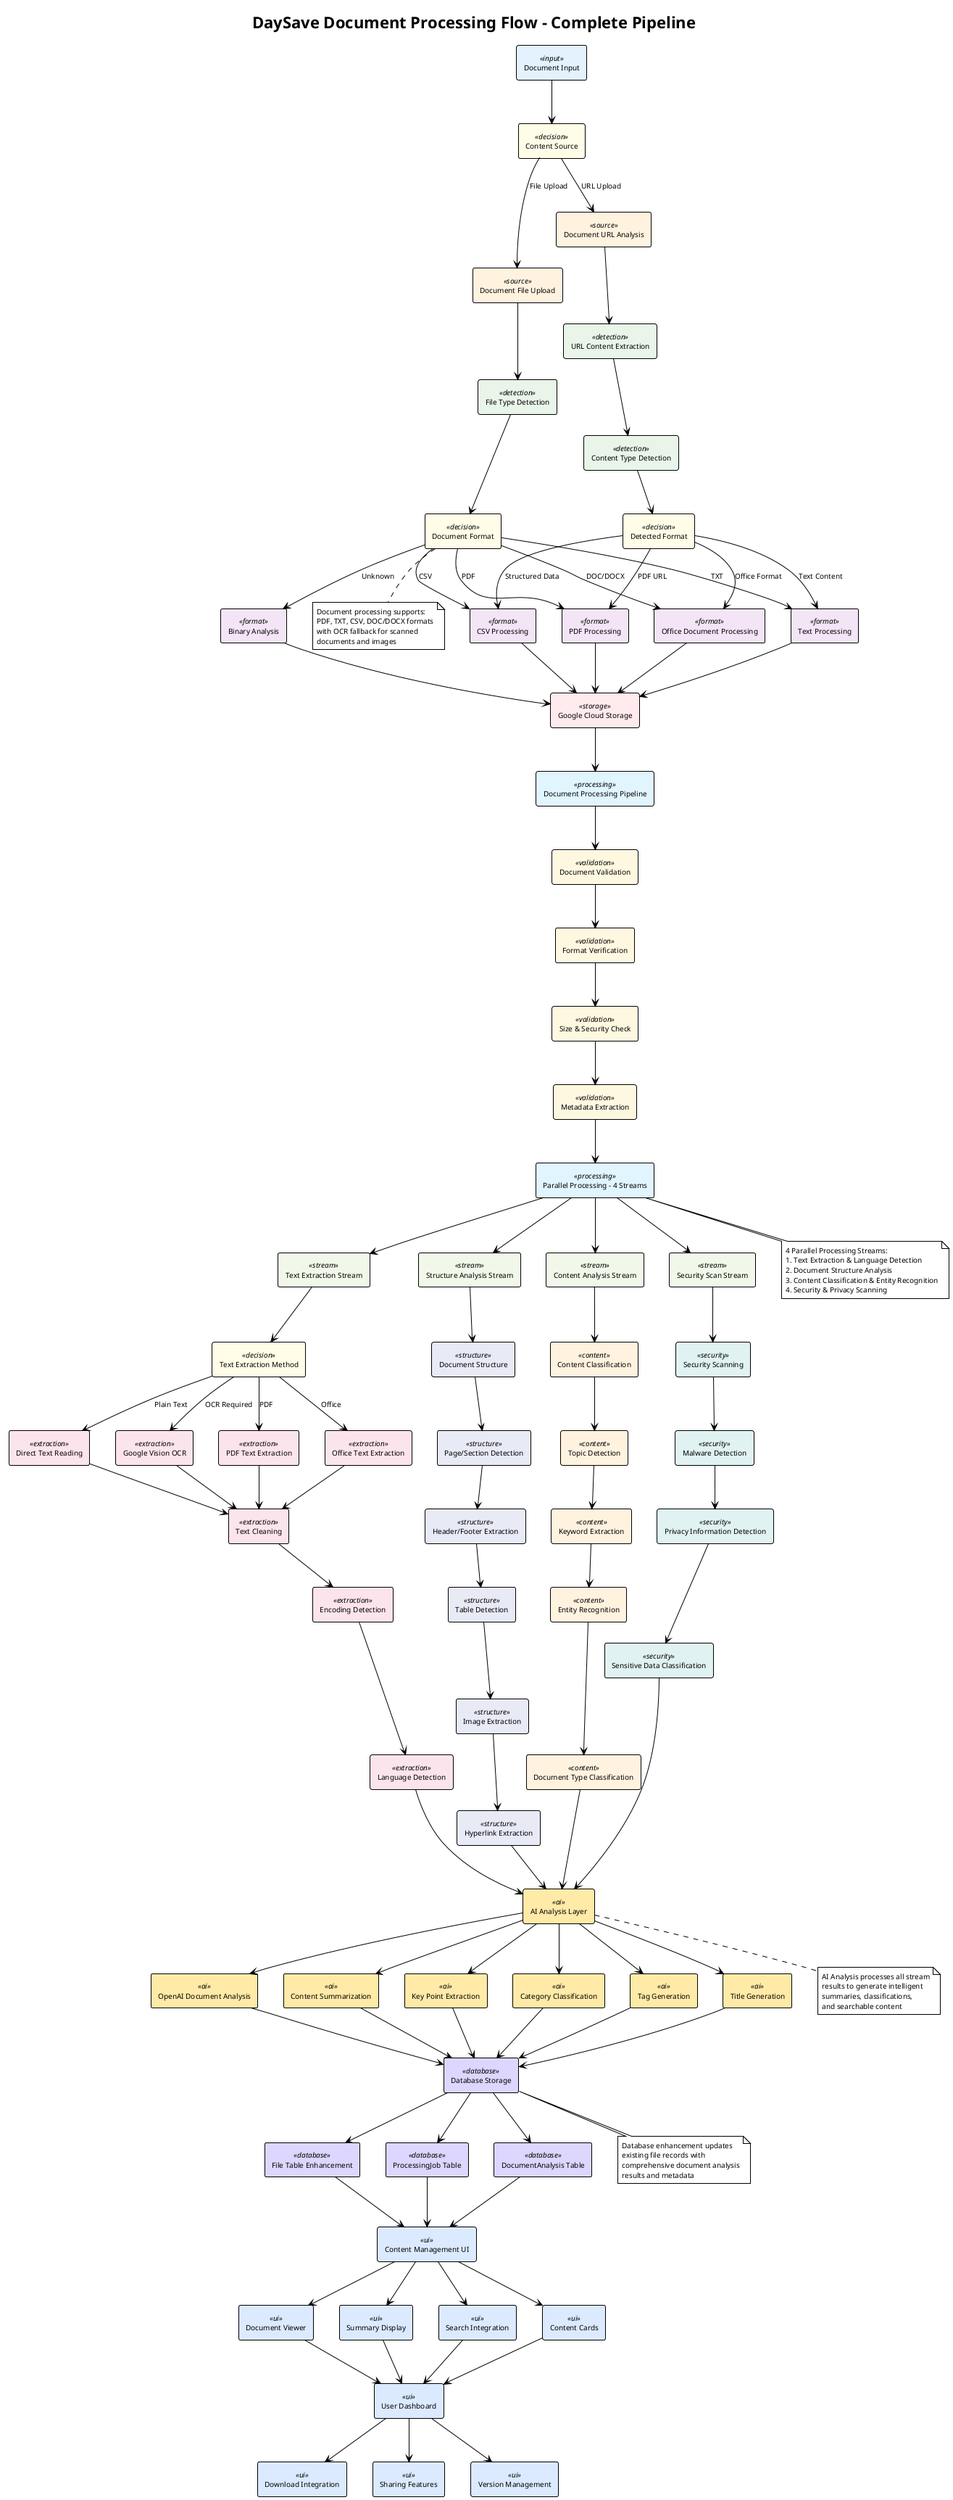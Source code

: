 @startuml DaySave Document Processing Flow
!theme plain
skinparam backgroundColor #FFFFFF
skinparam defaultFontName Arial
skinparam defaultFontSize 10

' Define colors for different processing types
skinparam rectangle {
    BackgroundColor<<input>> #E3F2FD
    BackgroundColor<<source>> #FFF3E0
    BackgroundColor<<detection>> #E8F5E8
    BackgroundColor<<format>> #F3E5F5
    BackgroundColor<<storage>> #FFEBEE
    BackgroundColor<<processing>> #E1F5FE
    BackgroundColor<<validation>> #FFF8E1
    BackgroundColor<<stream>> #F1F8E9
    BackgroundColor<<extraction>> #FCE4EC
    BackgroundColor<<structure>> #E8EAF6
    BackgroundColor<<content>> #FFF3E0
    BackgroundColor<<security>> #E0F2F1
    BackgroundColor<<ai>> #FFEAA7
    BackgroundColor<<database>> #DDD6FE
    BackgroundColor<<ui>> #DBEAFE
    BackgroundColor<<decision>> #FFFDE7
}

title DaySave Document Processing Flow - Complete Pipeline

' Input Layer
rectangle "Document Input" as A <<input>>
rectangle "Content Source" as B <<decision>>
rectangle "Document File Upload" as C <<source>>
rectangle "Document URL Analysis" as D <<source>>

' Detection Layer
rectangle "File Type Detection" as E <<detection>>
rectangle "URL Content Extraction" as F <<detection>>

' Format Detection
rectangle "Document Format" as G <<decision>>
rectangle "PDF Processing" as H <<format>>
rectangle "Text Processing" as I <<format>>
rectangle "CSV Processing" as J <<format>>
rectangle "Office Document Processing" as K <<format>>
rectangle "Binary Analysis" as L <<format>>

rectangle "Content Type Detection" as M <<detection>>
rectangle "Detected Format" as N <<decision>>

' Storage Layer
rectangle "Google Cloud Storage" as O <<storage>>

' Processing Pipeline
rectangle "Document Processing Pipeline" as P <<processing>>

' Validation Layer
rectangle "Document Validation" as Q <<validation>>
rectangle "Format Verification" as R <<validation>>
rectangle "Size & Security Check" as S <<validation>>
rectangle "Metadata Extraction" as T <<validation>>

' Parallel Processing
rectangle "Parallel Processing - 4 Streams" as U <<processing>>

' Processing Streams
rectangle "Text Extraction Stream" as V1 <<stream>>
rectangle "Structure Analysis Stream" as V2 <<stream>>
rectangle "Content Analysis Stream" as V3 <<stream>>
rectangle "Security Scan Stream" as V4 <<stream>>

' Text Extraction Stream Components
rectangle "Text Extraction Method" as W1 <<decision>>
rectangle "PDF Text Extraction" as X1 <<extraction>>
rectangle "Office Text Extraction" as Y1 <<extraction>>
rectangle "Direct Text Reading" as Z1 <<extraction>>
rectangle "Google Vision OCR" as AA1 <<extraction>>
rectangle "Text Cleaning" as BB1 <<extraction>>
rectangle "Encoding Detection" as CC1 <<extraction>>
rectangle "Language Detection" as DD1 <<extraction>>

' Structure Analysis Stream Components
rectangle "Document Structure" as W2 <<structure>>
rectangle "Page/Section Detection" as X2 <<structure>>
rectangle "Header/Footer Extraction" as Y2 <<structure>>
rectangle "Table Detection" as Z2 <<structure>>
rectangle "Image Extraction" as AA2 <<structure>>
rectangle "Hyperlink Extraction" as BB2 <<structure>>

' Content Analysis Stream Components
rectangle "Content Classification" as W3 <<content>>
rectangle "Topic Detection" as X3 <<content>>
rectangle "Keyword Extraction" as Y3 <<content>>
rectangle "Entity Recognition" as Z3 <<content>>
rectangle "Document Type Classification" as AA3 <<content>>

' Security Scan Stream Components
rectangle "Security Scanning" as W4 <<security>>
rectangle "Malware Detection" as X4 <<security>>
rectangle "Privacy Information Detection" as Y4 <<security>>
rectangle "Sensitive Data Classification" as Z4 <<security>>

' AI Analysis Layer
rectangle "AI Analysis Layer" as EE <<ai>>
rectangle "OpenAI Document Analysis" as FF1 <<ai>>
rectangle "Content Summarization" as FF2 <<ai>>
rectangle "Key Point Extraction" as FF3 <<ai>>
rectangle "Category Classification" as FF4 <<ai>>
rectangle "Tag Generation" as FF5 <<ai>>
rectangle "Title Generation" as FF6 <<ai>>

' Database Storage Layer
rectangle "Database Storage" as GG <<database>>
rectangle "File Table Enhancement" as HH <<database>>
rectangle "ProcessingJob Table" as II <<database>>
rectangle "DocumentAnalysis Table" as JJ <<database>>

' UI Layer
rectangle "Content Management UI" as KK <<ui>>
rectangle "Document Viewer" as LL <<ui>>
rectangle "Summary Display" as MM <<ui>>
rectangle "Search Integration" as NN <<ui>>
rectangle "Content Cards" as OO <<ui>>
rectangle "User Dashboard" as PP <<ui>>
rectangle "Download Integration" as QQ <<ui>>
rectangle "Sharing Features" as RR <<ui>>
rectangle "Version Management" as SS <<ui>>

' Flow connections - Input and Source Detection
A --> B
B --> C : File Upload
B --> D : URL Upload

' Detection Flow
C --> E
D --> F

' Format Detection Flow
E --> G
G --> H : PDF
G --> I : TXT
G --> J : CSV
G --> K : DOC/DOCX
G --> L : Unknown

F --> M
M --> N
N --> H : PDF URL
N --> I : Text Content
N --> J : Structured Data
N --> K : Office Format

' Storage Flow
H --> O
I --> O
J --> O
K --> O
L --> O

' Processing Pipeline Flow
O --> P
P --> Q
Q --> R
R --> S
S --> T

' Parallel Processing Flow
T --> U
U --> V1
U --> V2
U --> V3
U --> V4

' Text Extraction Stream Flow
V1 --> W1
W1 --> X1 : PDF
W1 --> Y1 : Office
W1 --> Z1 : Plain Text
W1 --> AA1 : OCR Required

X1 --> BB1
Y1 --> BB1
Z1 --> BB1
AA1 --> BB1
BB1 --> CC1
CC1 --> DD1

' Structure Analysis Stream Flow
V2 --> W2
W2 --> X2
X2 --> Y2
Y2 --> Z2
Z2 --> AA2
AA2 --> BB2

' Content Analysis Stream Flow
V3 --> W3
W3 --> X3
X3 --> Y3
Y3 --> Z3
Z3 --> AA3

' Security Scan Stream Flow
V4 --> W4
W4 --> X4
X4 --> Y4
Y4 --> Z4

' AI Analysis Layer Flow
DD1 --> EE
BB2 --> EE
AA3 --> EE
Z4 --> EE

' AI Processing Distribution
EE --> FF1
EE --> FF2
EE --> FF3
EE --> FF4
EE --> FF5
EE --> FF6

' Database Storage Flow
FF1 --> GG
FF2 --> GG
FF3 --> GG
FF4 --> GG
FF5 --> GG
FF6 --> GG

' Database Table Distribution
GG --> HH
GG --> II
GG --> JJ

' UI Component Flow
HH --> KK
II --> KK
JJ --> KK

' UI Feature Distribution
KK --> LL
KK --> MM
KK --> NN
KK --> OO

' Dashboard Integration
LL --> PP
MM --> PP
NN --> PP
OO --> PP

' Advanced Features
PP --> QQ
PP --> RR
PP --> SS

note as N1
  4 Parallel Processing Streams:
  1. Text Extraction & Language Detection
  2. Document Structure Analysis
  3. Content Classification & Entity Recognition
  4. Security & Privacy Scanning
end note
U .. N1

note as N2
  AI Analysis processes all stream
  results to generate intelligent
  summaries, classifications,
  and searchable content
end note
EE .. N2

note as N3
  Database enhancement updates
  existing file records with
  comprehensive document analysis
  results and metadata
end note
GG .. N3

note as N4
  Document processing supports:
  PDF, TXT, CSV, DOC/DOCX formats
  with OCR fallback for scanned
  documents and images
end note
G .. N4

@enduml
